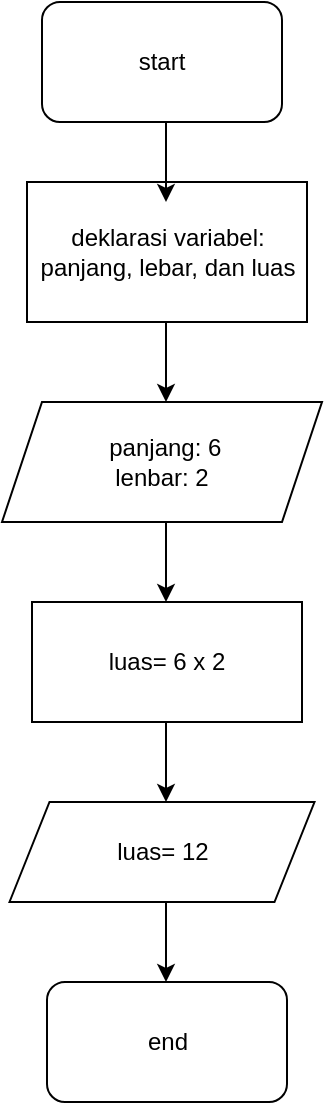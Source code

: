 <mxfile version="20.3.3" type="github">
  <diagram id="C5RBs43oDa-KdzZeNtuy" name="Page-1">
    <mxGraphModel dx="868" dy="442" grid="1" gridSize="10" guides="1" tooltips="1" connect="1" arrows="1" fold="1" page="1" pageScale="1" pageWidth="827" pageHeight="1169" math="0" shadow="0">
      <root>
        <mxCell id="WIyWlLk6GJQsqaUBKTNV-0" />
        <mxCell id="WIyWlLk6GJQsqaUBKTNV-1" parent="WIyWlLk6GJQsqaUBKTNV-0" />
        <mxCell id="3EWCA9wv-o7gv9OF-MUR-0" value="deklarasi variabel: panjang, lebar, dan luas" style="rounded=0;whiteSpace=wrap;html=1;" vertex="1" parent="WIyWlLk6GJQsqaUBKTNV-1">
          <mxGeometry x="152.5" y="150" width="140" height="70" as="geometry" />
        </mxCell>
        <mxCell id="3EWCA9wv-o7gv9OF-MUR-3" value="&amp;nbsp;panjang: 6&lt;br&gt;lenbar: 2" style="shape=parallelogram;perimeter=parallelogramPerimeter;whiteSpace=wrap;html=1;fixedSize=1;" vertex="1" parent="WIyWlLk6GJQsqaUBKTNV-1">
          <mxGeometry x="140" y="260" width="160" height="60" as="geometry" />
        </mxCell>
        <mxCell id="3EWCA9wv-o7gv9OF-MUR-4" value="luas= 6 x 2" style="rounded=0;whiteSpace=wrap;html=1;" vertex="1" parent="WIyWlLk6GJQsqaUBKTNV-1">
          <mxGeometry x="155" y="360" width="135" height="60" as="geometry" />
        </mxCell>
        <mxCell id="3EWCA9wv-o7gv9OF-MUR-5" value="luas= 12" style="shape=parallelogram;perimeter=parallelogramPerimeter;whiteSpace=wrap;html=1;fixedSize=1;" vertex="1" parent="WIyWlLk6GJQsqaUBKTNV-1">
          <mxGeometry x="143.75" y="460" width="152.5" height="50" as="geometry" />
        </mxCell>
        <mxCell id="3EWCA9wv-o7gv9OF-MUR-9" value="start" style="rounded=1;whiteSpace=wrap;html=1;" vertex="1" parent="WIyWlLk6GJQsqaUBKTNV-1">
          <mxGeometry x="160" y="60" width="120" height="60" as="geometry" />
        </mxCell>
        <mxCell id="3EWCA9wv-o7gv9OF-MUR-11" value="" style="endArrow=classic;html=1;rounded=0;" edge="1" parent="WIyWlLk6GJQsqaUBKTNV-1">
          <mxGeometry width="50" height="50" relative="1" as="geometry">
            <mxPoint x="222" y="510" as="sourcePoint" />
            <mxPoint x="222" y="550" as="targetPoint" />
            <Array as="points" />
          </mxGeometry>
        </mxCell>
        <mxCell id="3EWCA9wv-o7gv9OF-MUR-16" value="" style="endArrow=classic;html=1;rounded=0;" edge="1" parent="WIyWlLk6GJQsqaUBKTNV-1">
          <mxGeometry width="50" height="50" relative="1" as="geometry">
            <mxPoint x="222" y="420" as="sourcePoint" />
            <mxPoint x="222" y="460" as="targetPoint" />
            <Array as="points" />
          </mxGeometry>
        </mxCell>
        <mxCell id="3EWCA9wv-o7gv9OF-MUR-17" value="" style="endArrow=classic;html=1;rounded=0;" edge="1" parent="WIyWlLk6GJQsqaUBKTNV-1">
          <mxGeometry width="50" height="50" relative="1" as="geometry">
            <mxPoint x="222" y="320" as="sourcePoint" />
            <mxPoint x="222" y="360" as="targetPoint" />
            <Array as="points" />
          </mxGeometry>
        </mxCell>
        <mxCell id="3EWCA9wv-o7gv9OF-MUR-18" value="" style="endArrow=classic;html=1;rounded=0;" edge="1" parent="WIyWlLk6GJQsqaUBKTNV-1">
          <mxGeometry width="50" height="50" relative="1" as="geometry">
            <mxPoint x="222" y="220" as="sourcePoint" />
            <mxPoint x="222" y="260" as="targetPoint" />
            <Array as="points" />
          </mxGeometry>
        </mxCell>
        <mxCell id="3EWCA9wv-o7gv9OF-MUR-19" value="" style="endArrow=classic;html=1;rounded=0;" edge="1" parent="WIyWlLk6GJQsqaUBKTNV-1">
          <mxGeometry width="50" height="50" relative="1" as="geometry">
            <mxPoint x="222" y="120" as="sourcePoint" />
            <mxPoint x="222" y="160" as="targetPoint" />
            <Array as="points" />
          </mxGeometry>
        </mxCell>
        <mxCell id="3EWCA9wv-o7gv9OF-MUR-20" value="end" style="rounded=1;whiteSpace=wrap;html=1;" vertex="1" parent="WIyWlLk6GJQsqaUBKTNV-1">
          <mxGeometry x="162.5" y="550" width="120" height="60" as="geometry" />
        </mxCell>
      </root>
    </mxGraphModel>
  </diagram>
</mxfile>

